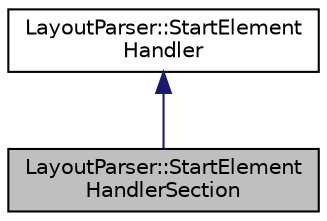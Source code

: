 digraph "LayoutParser::StartElementHandlerSection"
{
 // INTERACTIVE_SVG=YES
  edge [fontname="Helvetica",fontsize="10",labelfontname="Helvetica",labelfontsize="10"];
  node [fontname="Helvetica",fontsize="10",shape=record];
  Node0 [label="LayoutParser::StartElement\lHandlerSection",height=0.2,width=0.4,color="black", fillcolor="grey75", style="filled", fontcolor="black"];
  Node1 -> Node0 [dir="back",color="midnightblue",fontsize="10",style="solid",fontname="Helvetica"];
  Node1 [label="LayoutParser::StartElement\lHandler",height=0.2,width=0.4,color="black", fillcolor="white", style="filled",URL="$d9/dc0/class_layout_parser_1_1_start_element_handler.html"];
}
